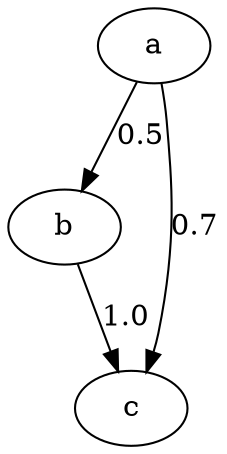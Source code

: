 digraph my_markov_chain {
		a -> b [label = 0.5];
		b -> c [label = 1.0];
		a -> c [label = 0.7];
}
